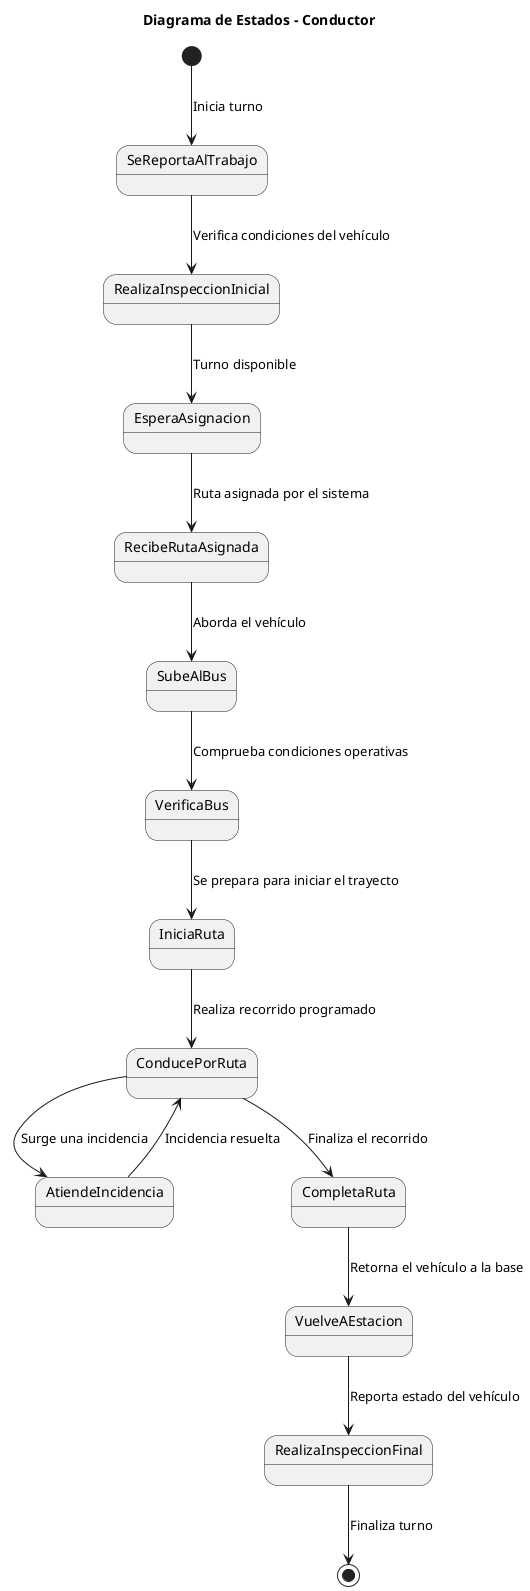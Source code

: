 @startuml
title Diagrama de Estados - Conductor

[*] --> SeReportaAlTrabajo : Inicia turno
SeReportaAlTrabajo --> RealizaInspeccionInicial : Verifica condiciones del vehículo
RealizaInspeccionInicial --> EsperaAsignacion : Turno disponible
EsperaAsignacion --> RecibeRutaAsignada : Ruta asignada por el sistema

RecibeRutaAsignada --> SubeAlBus : Aborda el vehículo
SubeAlBus --> VerificaBus : Comprueba condiciones operativas
VerificaBus --> IniciaRuta : Se prepara para iniciar el trayecto

IniciaRuta --> ConducePorRuta : Realiza recorrido programado
ConducePorRuta --> AtiendeIncidencia : Surge una incidencia
AtiendeIncidencia --> ConducePorRuta : Incidencia resuelta
ConducePorRuta --> CompletaRuta : Finaliza el recorrido

CompletaRuta --> VuelveAEstacion : Retorna el vehículo a la base
VuelveAEstacion --> RealizaInspeccionFinal : Reporta estado del vehículo
RealizaInspeccionFinal --> [*] : Finaliza turno

@enduml
